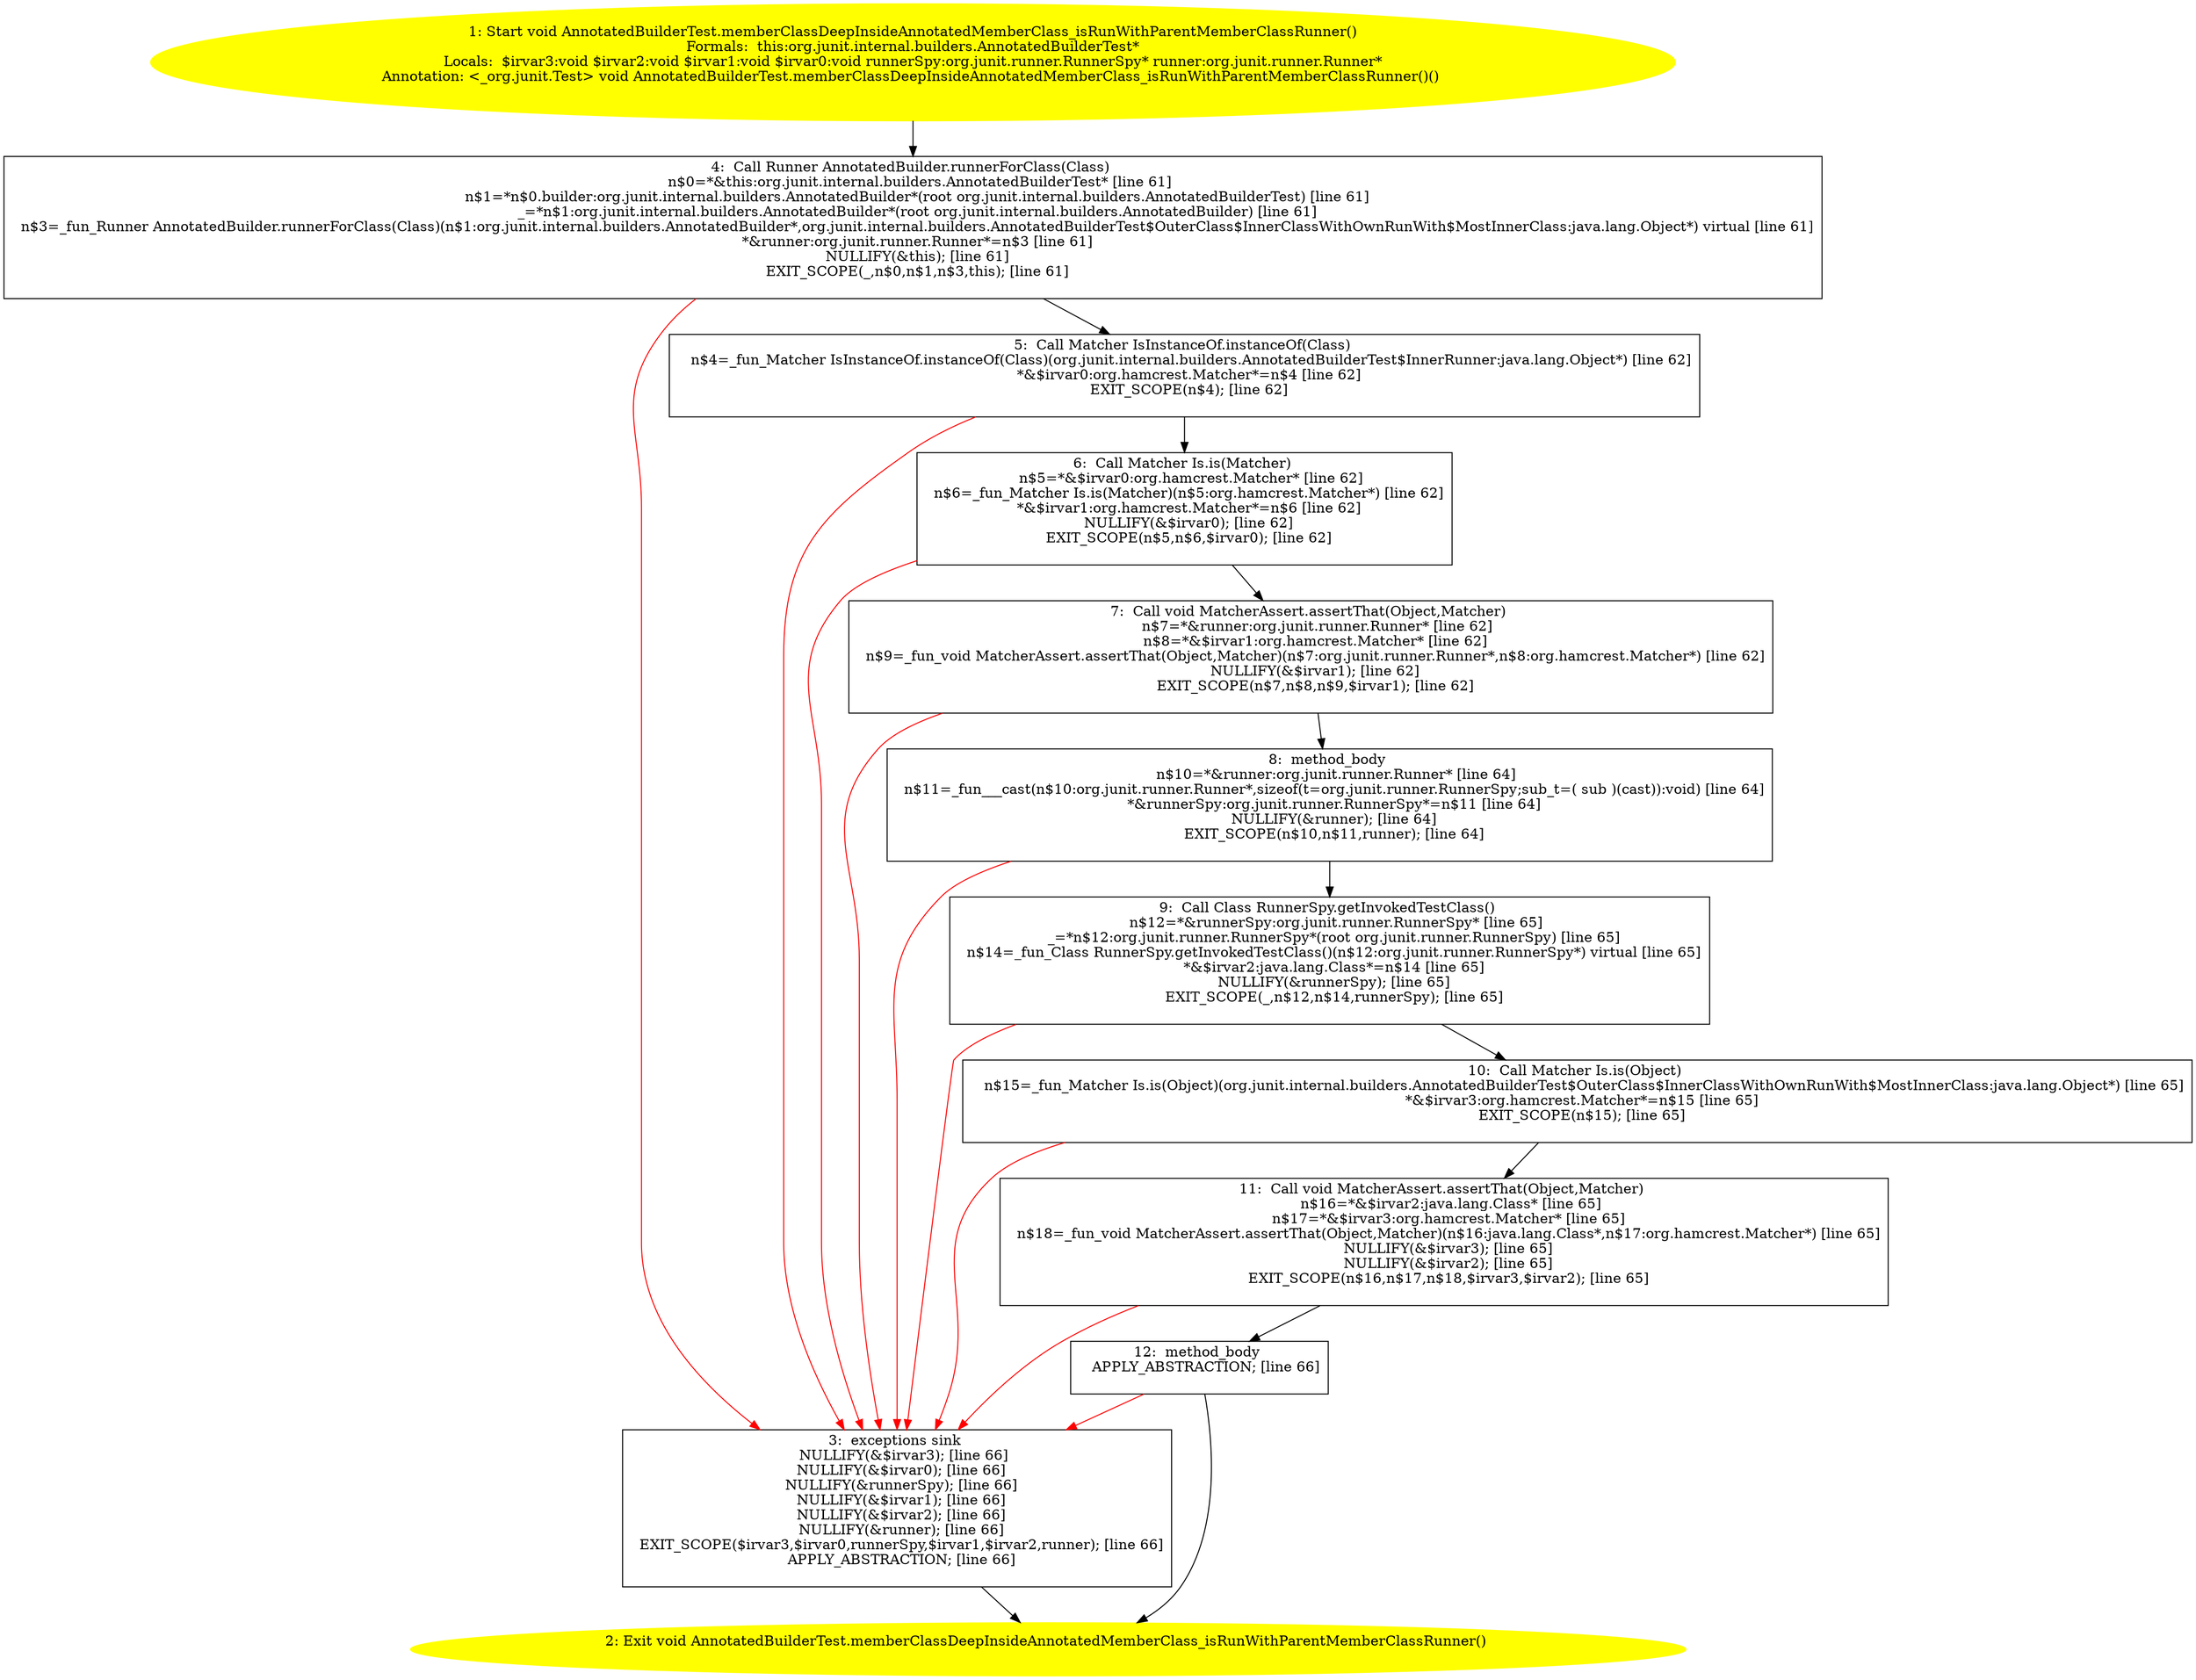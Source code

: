 /* @generated */
digraph cfg {
"org.junit.internal.builders.AnnotatedBuilderTest.memberClassDeepInsideAnnotatedMemberClass_isRunWith.14b1a983a6a987a2daf6aac2f680cbe8_1" [label="1: Start void AnnotatedBuilderTest.memberClassDeepInsideAnnotatedMemberClass_isRunWithParentMemberClassRunner()\nFormals:  this:org.junit.internal.builders.AnnotatedBuilderTest*\nLocals:  $irvar3:void $irvar2:void $irvar1:void $irvar0:void runnerSpy:org.junit.runner.RunnerSpy* runner:org.junit.runner.Runner*\nAnnotation: <_org.junit.Test> void AnnotatedBuilderTest.memberClassDeepInsideAnnotatedMemberClass_isRunWithParentMemberClassRunner()() \n  " color=yellow style=filled]
	

	 "org.junit.internal.builders.AnnotatedBuilderTest.memberClassDeepInsideAnnotatedMemberClass_isRunWith.14b1a983a6a987a2daf6aac2f680cbe8_1" -> "org.junit.internal.builders.AnnotatedBuilderTest.memberClassDeepInsideAnnotatedMemberClass_isRunWith.14b1a983a6a987a2daf6aac2f680cbe8_4" ;
"org.junit.internal.builders.AnnotatedBuilderTest.memberClassDeepInsideAnnotatedMemberClass_isRunWith.14b1a983a6a987a2daf6aac2f680cbe8_2" [label="2: Exit void AnnotatedBuilderTest.memberClassDeepInsideAnnotatedMemberClass_isRunWithParentMemberClassRunner() \n  " color=yellow style=filled]
	

"org.junit.internal.builders.AnnotatedBuilderTest.memberClassDeepInsideAnnotatedMemberClass_isRunWith.14b1a983a6a987a2daf6aac2f680cbe8_3" [label="3:  exceptions sink \n   NULLIFY(&$irvar3); [line 66]\n  NULLIFY(&$irvar0); [line 66]\n  NULLIFY(&runnerSpy); [line 66]\n  NULLIFY(&$irvar1); [line 66]\n  NULLIFY(&$irvar2); [line 66]\n  NULLIFY(&runner); [line 66]\n  EXIT_SCOPE($irvar3,$irvar0,runnerSpy,$irvar1,$irvar2,runner); [line 66]\n  APPLY_ABSTRACTION; [line 66]\n " shape="box"]
	

	 "org.junit.internal.builders.AnnotatedBuilderTest.memberClassDeepInsideAnnotatedMemberClass_isRunWith.14b1a983a6a987a2daf6aac2f680cbe8_3" -> "org.junit.internal.builders.AnnotatedBuilderTest.memberClassDeepInsideAnnotatedMemberClass_isRunWith.14b1a983a6a987a2daf6aac2f680cbe8_2" ;
"org.junit.internal.builders.AnnotatedBuilderTest.memberClassDeepInsideAnnotatedMemberClass_isRunWith.14b1a983a6a987a2daf6aac2f680cbe8_4" [label="4:  Call Runner AnnotatedBuilder.runnerForClass(Class) \n   n$0=*&this:org.junit.internal.builders.AnnotatedBuilderTest* [line 61]\n  n$1=*n$0.builder:org.junit.internal.builders.AnnotatedBuilder*(root org.junit.internal.builders.AnnotatedBuilderTest) [line 61]\n  _=*n$1:org.junit.internal.builders.AnnotatedBuilder*(root org.junit.internal.builders.AnnotatedBuilder) [line 61]\n  n$3=_fun_Runner AnnotatedBuilder.runnerForClass(Class)(n$1:org.junit.internal.builders.AnnotatedBuilder*,org.junit.internal.builders.AnnotatedBuilderTest$OuterClass$InnerClassWithOwnRunWith$MostInnerClass:java.lang.Object*) virtual [line 61]\n  *&runner:org.junit.runner.Runner*=n$3 [line 61]\n  NULLIFY(&this); [line 61]\n  EXIT_SCOPE(_,n$0,n$1,n$3,this); [line 61]\n " shape="box"]
	

	 "org.junit.internal.builders.AnnotatedBuilderTest.memberClassDeepInsideAnnotatedMemberClass_isRunWith.14b1a983a6a987a2daf6aac2f680cbe8_4" -> "org.junit.internal.builders.AnnotatedBuilderTest.memberClassDeepInsideAnnotatedMemberClass_isRunWith.14b1a983a6a987a2daf6aac2f680cbe8_5" ;
	 "org.junit.internal.builders.AnnotatedBuilderTest.memberClassDeepInsideAnnotatedMemberClass_isRunWith.14b1a983a6a987a2daf6aac2f680cbe8_4" -> "org.junit.internal.builders.AnnotatedBuilderTest.memberClassDeepInsideAnnotatedMemberClass_isRunWith.14b1a983a6a987a2daf6aac2f680cbe8_3" [color="red" ];
"org.junit.internal.builders.AnnotatedBuilderTest.memberClassDeepInsideAnnotatedMemberClass_isRunWith.14b1a983a6a987a2daf6aac2f680cbe8_5" [label="5:  Call Matcher IsInstanceOf.instanceOf(Class) \n   n$4=_fun_Matcher IsInstanceOf.instanceOf(Class)(org.junit.internal.builders.AnnotatedBuilderTest$InnerRunner:java.lang.Object*) [line 62]\n  *&$irvar0:org.hamcrest.Matcher*=n$4 [line 62]\n  EXIT_SCOPE(n$4); [line 62]\n " shape="box"]
	

	 "org.junit.internal.builders.AnnotatedBuilderTest.memberClassDeepInsideAnnotatedMemberClass_isRunWith.14b1a983a6a987a2daf6aac2f680cbe8_5" -> "org.junit.internal.builders.AnnotatedBuilderTest.memberClassDeepInsideAnnotatedMemberClass_isRunWith.14b1a983a6a987a2daf6aac2f680cbe8_6" ;
	 "org.junit.internal.builders.AnnotatedBuilderTest.memberClassDeepInsideAnnotatedMemberClass_isRunWith.14b1a983a6a987a2daf6aac2f680cbe8_5" -> "org.junit.internal.builders.AnnotatedBuilderTest.memberClassDeepInsideAnnotatedMemberClass_isRunWith.14b1a983a6a987a2daf6aac2f680cbe8_3" [color="red" ];
"org.junit.internal.builders.AnnotatedBuilderTest.memberClassDeepInsideAnnotatedMemberClass_isRunWith.14b1a983a6a987a2daf6aac2f680cbe8_6" [label="6:  Call Matcher Is.is(Matcher) \n   n$5=*&$irvar0:org.hamcrest.Matcher* [line 62]\n  n$6=_fun_Matcher Is.is(Matcher)(n$5:org.hamcrest.Matcher*) [line 62]\n  *&$irvar1:org.hamcrest.Matcher*=n$6 [line 62]\n  NULLIFY(&$irvar0); [line 62]\n  EXIT_SCOPE(n$5,n$6,$irvar0); [line 62]\n " shape="box"]
	

	 "org.junit.internal.builders.AnnotatedBuilderTest.memberClassDeepInsideAnnotatedMemberClass_isRunWith.14b1a983a6a987a2daf6aac2f680cbe8_6" -> "org.junit.internal.builders.AnnotatedBuilderTest.memberClassDeepInsideAnnotatedMemberClass_isRunWith.14b1a983a6a987a2daf6aac2f680cbe8_7" ;
	 "org.junit.internal.builders.AnnotatedBuilderTest.memberClassDeepInsideAnnotatedMemberClass_isRunWith.14b1a983a6a987a2daf6aac2f680cbe8_6" -> "org.junit.internal.builders.AnnotatedBuilderTest.memberClassDeepInsideAnnotatedMemberClass_isRunWith.14b1a983a6a987a2daf6aac2f680cbe8_3" [color="red" ];
"org.junit.internal.builders.AnnotatedBuilderTest.memberClassDeepInsideAnnotatedMemberClass_isRunWith.14b1a983a6a987a2daf6aac2f680cbe8_7" [label="7:  Call void MatcherAssert.assertThat(Object,Matcher) \n   n$7=*&runner:org.junit.runner.Runner* [line 62]\n  n$8=*&$irvar1:org.hamcrest.Matcher* [line 62]\n  n$9=_fun_void MatcherAssert.assertThat(Object,Matcher)(n$7:org.junit.runner.Runner*,n$8:org.hamcrest.Matcher*) [line 62]\n  NULLIFY(&$irvar1); [line 62]\n  EXIT_SCOPE(n$7,n$8,n$9,$irvar1); [line 62]\n " shape="box"]
	

	 "org.junit.internal.builders.AnnotatedBuilderTest.memberClassDeepInsideAnnotatedMemberClass_isRunWith.14b1a983a6a987a2daf6aac2f680cbe8_7" -> "org.junit.internal.builders.AnnotatedBuilderTest.memberClassDeepInsideAnnotatedMemberClass_isRunWith.14b1a983a6a987a2daf6aac2f680cbe8_8" ;
	 "org.junit.internal.builders.AnnotatedBuilderTest.memberClassDeepInsideAnnotatedMemberClass_isRunWith.14b1a983a6a987a2daf6aac2f680cbe8_7" -> "org.junit.internal.builders.AnnotatedBuilderTest.memberClassDeepInsideAnnotatedMemberClass_isRunWith.14b1a983a6a987a2daf6aac2f680cbe8_3" [color="red" ];
"org.junit.internal.builders.AnnotatedBuilderTest.memberClassDeepInsideAnnotatedMemberClass_isRunWith.14b1a983a6a987a2daf6aac2f680cbe8_8" [label="8:  method_body \n   n$10=*&runner:org.junit.runner.Runner* [line 64]\n  n$11=_fun___cast(n$10:org.junit.runner.Runner*,sizeof(t=org.junit.runner.RunnerSpy;sub_t=( sub )(cast)):void) [line 64]\n  *&runnerSpy:org.junit.runner.RunnerSpy*=n$11 [line 64]\n  NULLIFY(&runner); [line 64]\n  EXIT_SCOPE(n$10,n$11,runner); [line 64]\n " shape="box"]
	

	 "org.junit.internal.builders.AnnotatedBuilderTest.memberClassDeepInsideAnnotatedMemberClass_isRunWith.14b1a983a6a987a2daf6aac2f680cbe8_8" -> "org.junit.internal.builders.AnnotatedBuilderTest.memberClassDeepInsideAnnotatedMemberClass_isRunWith.14b1a983a6a987a2daf6aac2f680cbe8_9" ;
	 "org.junit.internal.builders.AnnotatedBuilderTest.memberClassDeepInsideAnnotatedMemberClass_isRunWith.14b1a983a6a987a2daf6aac2f680cbe8_8" -> "org.junit.internal.builders.AnnotatedBuilderTest.memberClassDeepInsideAnnotatedMemberClass_isRunWith.14b1a983a6a987a2daf6aac2f680cbe8_3" [color="red" ];
"org.junit.internal.builders.AnnotatedBuilderTest.memberClassDeepInsideAnnotatedMemberClass_isRunWith.14b1a983a6a987a2daf6aac2f680cbe8_9" [label="9:  Call Class RunnerSpy.getInvokedTestClass() \n   n$12=*&runnerSpy:org.junit.runner.RunnerSpy* [line 65]\n  _=*n$12:org.junit.runner.RunnerSpy*(root org.junit.runner.RunnerSpy) [line 65]\n  n$14=_fun_Class RunnerSpy.getInvokedTestClass()(n$12:org.junit.runner.RunnerSpy*) virtual [line 65]\n  *&$irvar2:java.lang.Class*=n$14 [line 65]\n  NULLIFY(&runnerSpy); [line 65]\n  EXIT_SCOPE(_,n$12,n$14,runnerSpy); [line 65]\n " shape="box"]
	

	 "org.junit.internal.builders.AnnotatedBuilderTest.memberClassDeepInsideAnnotatedMemberClass_isRunWith.14b1a983a6a987a2daf6aac2f680cbe8_9" -> "org.junit.internal.builders.AnnotatedBuilderTest.memberClassDeepInsideAnnotatedMemberClass_isRunWith.14b1a983a6a987a2daf6aac2f680cbe8_10" ;
	 "org.junit.internal.builders.AnnotatedBuilderTest.memberClassDeepInsideAnnotatedMemberClass_isRunWith.14b1a983a6a987a2daf6aac2f680cbe8_9" -> "org.junit.internal.builders.AnnotatedBuilderTest.memberClassDeepInsideAnnotatedMemberClass_isRunWith.14b1a983a6a987a2daf6aac2f680cbe8_3" [color="red" ];
"org.junit.internal.builders.AnnotatedBuilderTest.memberClassDeepInsideAnnotatedMemberClass_isRunWith.14b1a983a6a987a2daf6aac2f680cbe8_10" [label="10:  Call Matcher Is.is(Object) \n   n$15=_fun_Matcher Is.is(Object)(org.junit.internal.builders.AnnotatedBuilderTest$OuterClass$InnerClassWithOwnRunWith$MostInnerClass:java.lang.Object*) [line 65]\n  *&$irvar3:org.hamcrest.Matcher*=n$15 [line 65]\n  EXIT_SCOPE(n$15); [line 65]\n " shape="box"]
	

	 "org.junit.internal.builders.AnnotatedBuilderTest.memberClassDeepInsideAnnotatedMemberClass_isRunWith.14b1a983a6a987a2daf6aac2f680cbe8_10" -> "org.junit.internal.builders.AnnotatedBuilderTest.memberClassDeepInsideAnnotatedMemberClass_isRunWith.14b1a983a6a987a2daf6aac2f680cbe8_11" ;
	 "org.junit.internal.builders.AnnotatedBuilderTest.memberClassDeepInsideAnnotatedMemberClass_isRunWith.14b1a983a6a987a2daf6aac2f680cbe8_10" -> "org.junit.internal.builders.AnnotatedBuilderTest.memberClassDeepInsideAnnotatedMemberClass_isRunWith.14b1a983a6a987a2daf6aac2f680cbe8_3" [color="red" ];
"org.junit.internal.builders.AnnotatedBuilderTest.memberClassDeepInsideAnnotatedMemberClass_isRunWith.14b1a983a6a987a2daf6aac2f680cbe8_11" [label="11:  Call void MatcherAssert.assertThat(Object,Matcher) \n   n$16=*&$irvar2:java.lang.Class* [line 65]\n  n$17=*&$irvar3:org.hamcrest.Matcher* [line 65]\n  n$18=_fun_void MatcherAssert.assertThat(Object,Matcher)(n$16:java.lang.Class*,n$17:org.hamcrest.Matcher*) [line 65]\n  NULLIFY(&$irvar3); [line 65]\n  NULLIFY(&$irvar2); [line 65]\n  EXIT_SCOPE(n$16,n$17,n$18,$irvar3,$irvar2); [line 65]\n " shape="box"]
	

	 "org.junit.internal.builders.AnnotatedBuilderTest.memberClassDeepInsideAnnotatedMemberClass_isRunWith.14b1a983a6a987a2daf6aac2f680cbe8_11" -> "org.junit.internal.builders.AnnotatedBuilderTest.memberClassDeepInsideAnnotatedMemberClass_isRunWith.14b1a983a6a987a2daf6aac2f680cbe8_12" ;
	 "org.junit.internal.builders.AnnotatedBuilderTest.memberClassDeepInsideAnnotatedMemberClass_isRunWith.14b1a983a6a987a2daf6aac2f680cbe8_11" -> "org.junit.internal.builders.AnnotatedBuilderTest.memberClassDeepInsideAnnotatedMemberClass_isRunWith.14b1a983a6a987a2daf6aac2f680cbe8_3" [color="red" ];
"org.junit.internal.builders.AnnotatedBuilderTest.memberClassDeepInsideAnnotatedMemberClass_isRunWith.14b1a983a6a987a2daf6aac2f680cbe8_12" [label="12:  method_body \n   APPLY_ABSTRACTION; [line 66]\n " shape="box"]
	

	 "org.junit.internal.builders.AnnotatedBuilderTest.memberClassDeepInsideAnnotatedMemberClass_isRunWith.14b1a983a6a987a2daf6aac2f680cbe8_12" -> "org.junit.internal.builders.AnnotatedBuilderTest.memberClassDeepInsideAnnotatedMemberClass_isRunWith.14b1a983a6a987a2daf6aac2f680cbe8_2" ;
	 "org.junit.internal.builders.AnnotatedBuilderTest.memberClassDeepInsideAnnotatedMemberClass_isRunWith.14b1a983a6a987a2daf6aac2f680cbe8_12" -> "org.junit.internal.builders.AnnotatedBuilderTest.memberClassDeepInsideAnnotatedMemberClass_isRunWith.14b1a983a6a987a2daf6aac2f680cbe8_3" [color="red" ];
}
